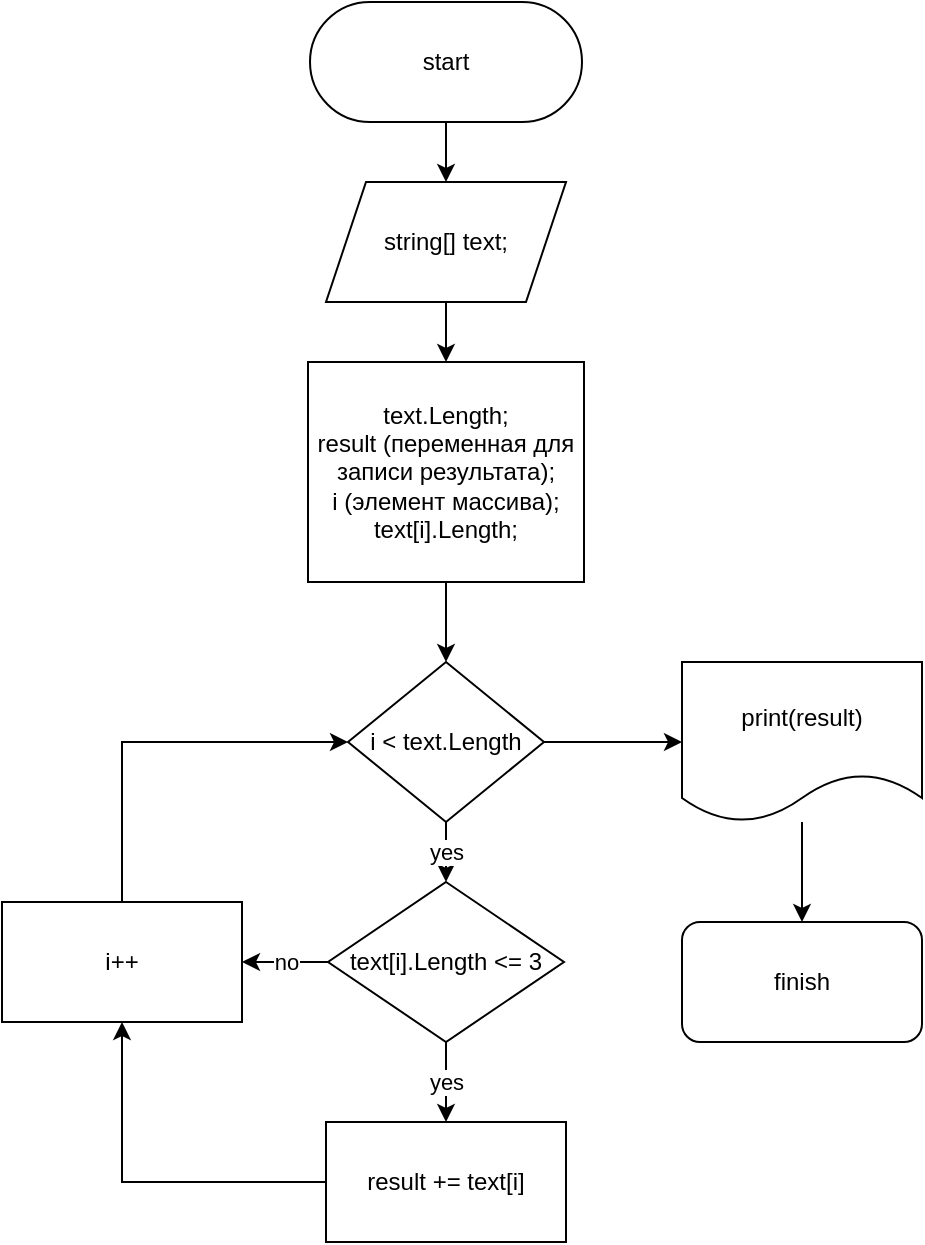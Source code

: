 <mxfile version="21.0.6" type="device"><diagram id="VUnLIwuSRN9L4G89QGZA" name="Страница 1"><mxGraphModel dx="1434" dy="764" grid="1" gridSize="10" guides="1" tooltips="1" connect="1" arrows="1" fold="1" page="1" pageScale="1" pageWidth="827" pageHeight="1169" math="0" shadow="0"><root><mxCell id="0"/><mxCell id="1" parent="0"/><mxCell id="c9B_XuBOE7hMcS2qeXxW-4" value="" style="edgeStyle=orthogonalEdgeStyle;rounded=0;orthogonalLoop=1;jettySize=auto;html=1;" edge="1" parent="1" source="c9B_XuBOE7hMcS2qeXxW-2" target="c9B_XuBOE7hMcS2qeXxW-3"><mxGeometry relative="1" as="geometry"/></mxCell><mxCell id="c9B_XuBOE7hMcS2qeXxW-2" value="start" style="rounded=1;whiteSpace=wrap;html=1;arcSize=50;" vertex="1" parent="1"><mxGeometry x="354" y="80" width="136" height="60" as="geometry"/></mxCell><mxCell id="c9B_XuBOE7hMcS2qeXxW-6" value="" style="edgeStyle=orthogonalEdgeStyle;rounded=0;orthogonalLoop=1;jettySize=auto;html=1;" edge="1" parent="1" source="c9B_XuBOE7hMcS2qeXxW-3" target="c9B_XuBOE7hMcS2qeXxW-5"><mxGeometry relative="1" as="geometry"/></mxCell><mxCell id="c9B_XuBOE7hMcS2qeXxW-3" value="string[] text;" style="shape=parallelogram;perimeter=parallelogramPerimeter;whiteSpace=wrap;html=1;fixedSize=1;" vertex="1" parent="1"><mxGeometry x="362" y="170" width="120" height="60" as="geometry"/></mxCell><mxCell id="c9B_XuBOE7hMcS2qeXxW-8" value="" style="edgeStyle=orthogonalEdgeStyle;rounded=0;orthogonalLoop=1;jettySize=auto;html=1;" edge="1" parent="1" source="c9B_XuBOE7hMcS2qeXxW-5" target="c9B_XuBOE7hMcS2qeXxW-7"><mxGeometry relative="1" as="geometry"/></mxCell><mxCell id="c9B_XuBOE7hMcS2qeXxW-5" value="text.Length;&lt;br&gt;result (переменная для записи результата);&lt;br&gt;i (элемент массива);&lt;br&gt;text[i].Length;" style="rounded=0;whiteSpace=wrap;html=1;" vertex="1" parent="1"><mxGeometry x="353" y="260" width="138" height="110" as="geometry"/></mxCell><mxCell id="c9B_XuBOE7hMcS2qeXxW-13" value="yes" style="edgeStyle=orthogonalEdgeStyle;rounded=0;orthogonalLoop=1;jettySize=auto;html=1;" edge="1" parent="1" source="c9B_XuBOE7hMcS2qeXxW-7" target="c9B_XuBOE7hMcS2qeXxW-11"><mxGeometry relative="1" as="geometry"/></mxCell><mxCell id="c9B_XuBOE7hMcS2qeXxW-21" value="" style="edgeStyle=orthogonalEdgeStyle;rounded=0;orthogonalLoop=1;jettySize=auto;html=1;" edge="1" parent="1" source="c9B_XuBOE7hMcS2qeXxW-7" target="c9B_XuBOE7hMcS2qeXxW-20"><mxGeometry relative="1" as="geometry"/></mxCell><mxCell id="c9B_XuBOE7hMcS2qeXxW-7" value="i &amp;lt; text.Length" style="rhombus;whiteSpace=wrap;html=1;" vertex="1" parent="1"><mxGeometry x="373" y="410" width="98" height="80" as="geometry"/></mxCell><mxCell id="c9B_XuBOE7hMcS2qeXxW-15" value="yes" style="edgeStyle=orthogonalEdgeStyle;rounded=0;orthogonalLoop=1;jettySize=auto;html=1;" edge="1" parent="1" source="c9B_XuBOE7hMcS2qeXxW-11" target="c9B_XuBOE7hMcS2qeXxW-14"><mxGeometry relative="1" as="geometry"/></mxCell><mxCell id="c9B_XuBOE7hMcS2qeXxW-18" value="no" style="edgeStyle=orthogonalEdgeStyle;rounded=0;orthogonalLoop=1;jettySize=auto;html=1;" edge="1" parent="1" source="c9B_XuBOE7hMcS2qeXxW-11" target="c9B_XuBOE7hMcS2qeXxW-16"><mxGeometry relative="1" as="geometry"/></mxCell><mxCell id="c9B_XuBOE7hMcS2qeXxW-11" value="text[i].Length &amp;lt;= 3" style="rhombus;whiteSpace=wrap;html=1;" vertex="1" parent="1"><mxGeometry x="363" y="520" width="118" height="80" as="geometry"/></mxCell><mxCell id="c9B_XuBOE7hMcS2qeXxW-14" value="result += text[i]" style="rounded=0;whiteSpace=wrap;html=1;" vertex="1" parent="1"><mxGeometry x="362" y="640" width="120" height="60" as="geometry"/></mxCell><mxCell id="c9B_XuBOE7hMcS2qeXxW-19" style="edgeStyle=orthogonalEdgeStyle;rounded=0;orthogonalLoop=1;jettySize=auto;html=1;entryX=0;entryY=0.5;entryDx=0;entryDy=0;" edge="1" parent="1" source="c9B_XuBOE7hMcS2qeXxW-16" target="c9B_XuBOE7hMcS2qeXxW-7"><mxGeometry relative="1" as="geometry"><mxPoint x="260" y="440" as="targetPoint"/><Array as="points"><mxPoint x="260" y="450"/></Array></mxGeometry></mxCell><mxCell id="c9B_XuBOE7hMcS2qeXxW-16" value="i++" style="rounded=0;whiteSpace=wrap;html=1;" vertex="1" parent="1"><mxGeometry x="200" y="530" width="120" height="60" as="geometry"/></mxCell><mxCell id="c9B_XuBOE7hMcS2qeXxW-17" value="" style="endArrow=classic;html=1;rounded=0;exitX=0;exitY=0.5;exitDx=0;exitDy=0;entryX=0.5;entryY=1;entryDx=0;entryDy=0;" edge="1" parent="1" source="c9B_XuBOE7hMcS2qeXxW-14" target="c9B_XuBOE7hMcS2qeXxW-16"><mxGeometry width="50" height="50" relative="1" as="geometry"><mxPoint x="400" y="600" as="sourcePoint"/><mxPoint x="450" y="550" as="targetPoint"/><Array as="points"><mxPoint x="260" y="670"/></Array></mxGeometry></mxCell><mxCell id="c9B_XuBOE7hMcS2qeXxW-23" value="" style="edgeStyle=orthogonalEdgeStyle;rounded=0;orthogonalLoop=1;jettySize=auto;html=1;" edge="1" parent="1" source="c9B_XuBOE7hMcS2qeXxW-20" target="c9B_XuBOE7hMcS2qeXxW-22"><mxGeometry relative="1" as="geometry"/></mxCell><mxCell id="c9B_XuBOE7hMcS2qeXxW-20" value="print(result)" style="shape=document;whiteSpace=wrap;html=1;boundedLbl=1;" vertex="1" parent="1"><mxGeometry x="540" y="410" width="120" height="80" as="geometry"/></mxCell><mxCell id="c9B_XuBOE7hMcS2qeXxW-22" value="finish" style="rounded=1;whiteSpace=wrap;html=1;" vertex="1" parent="1"><mxGeometry x="540" y="540" width="120" height="60" as="geometry"/></mxCell></root></mxGraphModel></diagram></mxfile>